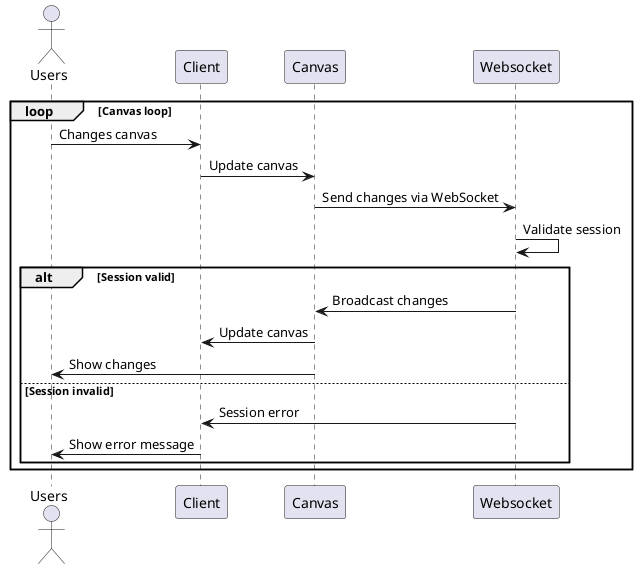 @startuml

actor Users as US
participant "Client" as CL
participant "Canvas" as CA
participant "Websocket" as WS

loop Canvas loop

US -> CL: Changes canvas
CL -> CA: Update canvas
CA -> WS: Send changes via WebSocket
WS -> WS: Validate session

    alt Session valid
        WS -> CA: Broadcast changes
        CA -> CL: Update canvas
        CA -> US: Show changes
    else Session invalid
        WS -> CL: Session error
        CL -> US: Show error message
    end
end

@enduml
